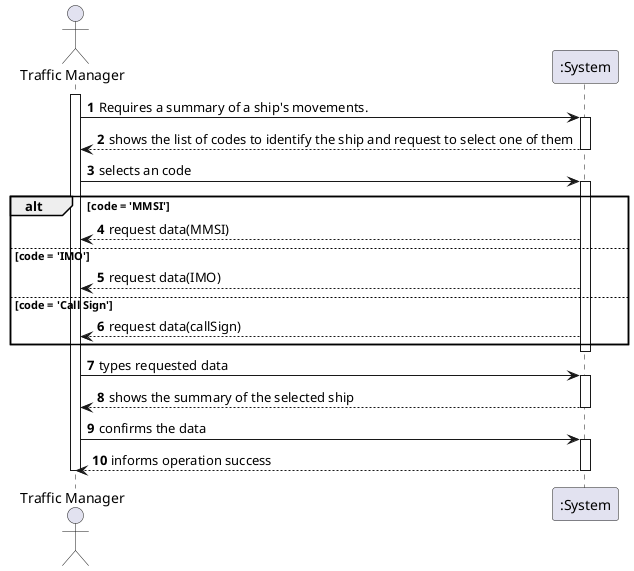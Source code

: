 @startuml
actor "Traffic Manager" as Adm
participant ":System" as System

autonumber
activate Adm
Adm -> System: Requires a summary of a ship's movements.
activate System
System --> Adm: shows the list of codes to identify the ship and request to select one of them
deactivate System
Adm -> System: selects an code
activate System
alt code = 'MMSI'
    System --> Adm: request data(MMSI)
else code = 'IMO'
    System --> Adm: request data(IMO)
else code = 'Call Sign'
    System --> Adm: request data(callSign)
end
deactivate System
Adm -> System: types requested data
activate System
System --> Adm: shows the summary of the selected ship
deactivate System
Adm -> System: confirms the data
activate System
System --> Adm: informs operation success
deactivate System
deactivate Adm
@enduml